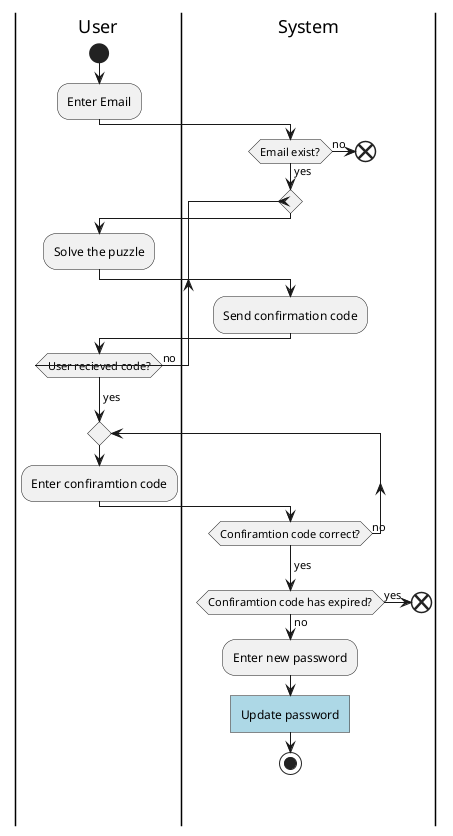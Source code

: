 
@startuml Activity<
|User|
start
:Enter Email;
|System|
if(Email exist?) then(no)
  end
else (yes)

repeat
  |User|
  :Solve the puzzle;
  |System|
  :Send confirmation code;
  |User|
  repeatwhile (User recieved code?) is (no)
  ->yes;
  repeat
  :Enter confiramtion code;
  |System|
  repeatwhile (Confiramtion code correct?) is (no)
  ->yes;
  if(Confiramtion code has expired?) then(yes)
  end
  else (no)
  :Enter new password;
  #LightBlue:Update password]

stop

@enduml